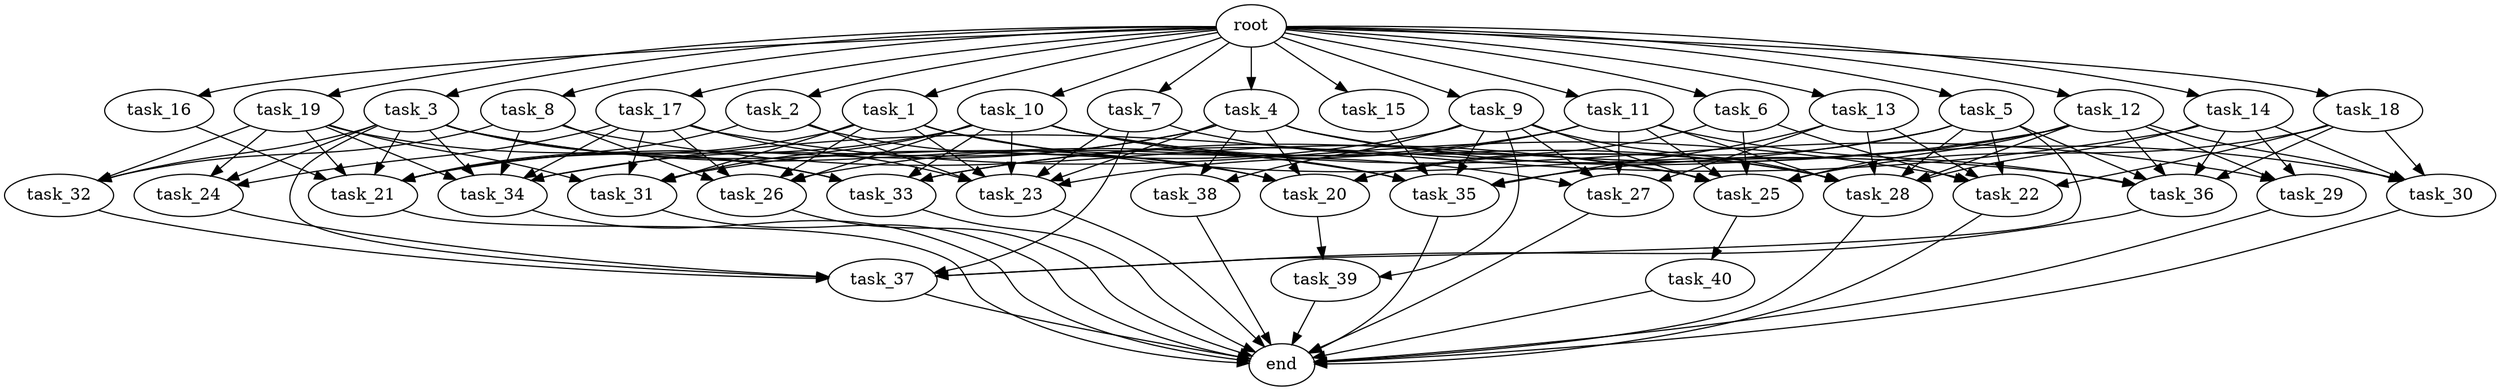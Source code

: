 digraph G {
  root [size="0.000000e+00"];
  task_1 [size="7.348304e+10"];
  task_2 [size="8.651748e+10"];
  task_3 [size="3.998773e+10"];
  task_4 [size="5.148164e+10"];
  task_5 [size="7.101446e+10"];
  task_6 [size="4.509947e+10"];
  task_7 [size="1.873723e+10"];
  task_8 [size="9.163729e+10"];
  task_9 [size="4.338850e+10"];
  task_10 [size="3.011778e+10"];
  task_11 [size="2.471344e+10"];
  task_12 [size="5.252393e+10"];
  task_13 [size="4.895085e+09"];
  task_14 [size="9.475324e+10"];
  task_15 [size="8.074987e+10"];
  task_16 [size="8.952233e+10"];
  task_17 [size="8.131172e+10"];
  task_18 [size="9.573608e+09"];
  task_19 [size="2.002221e+10"];
  task_20 [size="5.279274e+10"];
  task_21 [size="1.896804e+10"];
  task_22 [size="7.644594e+10"];
  task_23 [size="8.472933e+09"];
  task_24 [size="9.910430e+10"];
  task_25 [size="4.025107e+10"];
  task_26 [size="2.942803e+09"];
  task_27 [size="8.968151e+10"];
  task_28 [size="2.896639e+10"];
  task_29 [size="4.976538e+09"];
  task_30 [size="9.788908e+10"];
  task_31 [size="6.984253e+10"];
  task_32 [size="9.299533e+10"];
  task_33 [size="1.468794e+10"];
  task_34 [size="6.169780e+10"];
  task_35 [size="7.470183e+10"];
  task_36 [size="6.743205e+09"];
  task_37 [size="7.924302e+10"];
  task_38 [size="7.412171e+10"];
  task_39 [size="6.613688e+10"];
  task_40 [size="8.529218e+10"];
  end [size="0.000000e+00"];

  root -> task_1 [size="1.000000e-12"];
  root -> task_2 [size="1.000000e-12"];
  root -> task_3 [size="1.000000e-12"];
  root -> task_4 [size="1.000000e-12"];
  root -> task_5 [size="1.000000e-12"];
  root -> task_6 [size="1.000000e-12"];
  root -> task_7 [size="1.000000e-12"];
  root -> task_8 [size="1.000000e-12"];
  root -> task_9 [size="1.000000e-12"];
  root -> task_10 [size="1.000000e-12"];
  root -> task_11 [size="1.000000e-12"];
  root -> task_12 [size="1.000000e-12"];
  root -> task_13 [size="1.000000e-12"];
  root -> task_14 [size="1.000000e-12"];
  root -> task_15 [size="1.000000e-12"];
  root -> task_16 [size="1.000000e-12"];
  root -> task_17 [size="1.000000e-12"];
  root -> task_18 [size="1.000000e-12"];
  root -> task_19 [size="1.000000e-12"];
  task_1 -> task_21 [size="2.709720e+07"];
  task_1 -> task_23 [size="1.210419e+07"];
  task_1 -> task_26 [size="5.885606e+06"];
  task_1 -> task_31 [size="1.396851e+08"];
  task_1 -> task_35 [size="1.245030e+08"];
  task_1 -> task_36 [size="1.123867e+07"];
  task_2 -> task_20 [size="1.055855e+08"];
  task_2 -> task_21 [size="2.709720e+07"];
  task_2 -> task_23 [size="1.210419e+07"];
  task_3 -> task_20 [size="1.055855e+08"];
  task_3 -> task_21 [size="2.709720e+07"];
  task_3 -> task_24 [size="3.303477e+08"];
  task_3 -> task_32 [size="3.099844e+08"];
  task_3 -> task_33 [size="2.937588e+07"];
  task_3 -> task_34 [size="1.028297e+08"];
  task_3 -> task_35 [size="1.245030e+08"];
  task_3 -> task_37 [size="1.320717e+08"];
  task_4 -> task_20 [size="1.055855e+08"];
  task_4 -> task_21 [size="2.709720e+07"];
  task_4 -> task_23 [size="1.210419e+07"];
  task_4 -> task_28 [size="3.620799e+07"];
  task_4 -> task_30 [size="2.447227e+08"];
  task_4 -> task_34 [size="1.028297e+08"];
  task_4 -> task_38 [size="3.706086e+08"];
  task_5 -> task_20 [size="1.055855e+08"];
  task_5 -> task_22 [size="1.528919e+08"];
  task_5 -> task_28 [size="3.620799e+07"];
  task_5 -> task_33 [size="2.937588e+07"];
  task_5 -> task_36 [size="1.123867e+07"];
  task_5 -> task_37 [size="1.320717e+08"];
  task_6 -> task_20 [size="1.055855e+08"];
  task_6 -> task_22 [size="1.528919e+08"];
  task_6 -> task_25 [size="5.750153e+07"];
  task_7 -> task_23 [size="1.210419e+07"];
  task_7 -> task_25 [size="5.750153e+07"];
  task_7 -> task_37 [size="1.320717e+08"];
  task_8 -> task_25 [size="5.750153e+07"];
  task_8 -> task_26 [size="5.885606e+06"];
  task_8 -> task_32 [size="3.099844e+08"];
  task_8 -> task_34 [size="1.028297e+08"];
  task_9 -> task_25 [size="5.750153e+07"];
  task_9 -> task_27 [size="2.242038e+08"];
  task_9 -> task_28 [size="3.620799e+07"];
  task_9 -> task_31 [size="1.396851e+08"];
  task_9 -> task_35 [size="1.245030e+08"];
  task_9 -> task_38 [size="3.706086e+08"];
  task_9 -> task_39 [size="3.306844e+08"];
  task_10 -> task_21 [size="2.709720e+07"];
  task_10 -> task_23 [size="1.210419e+07"];
  task_10 -> task_26 [size="5.885606e+06"];
  task_10 -> task_27 [size="2.242038e+08"];
  task_10 -> task_28 [size="3.620799e+07"];
  task_10 -> task_29 [size="1.658846e+07"];
  task_10 -> task_31 [size="1.396851e+08"];
  task_10 -> task_33 [size="2.937588e+07"];
  task_11 -> task_23 [size="1.210419e+07"];
  task_11 -> task_25 [size="5.750153e+07"];
  task_11 -> task_26 [size="5.885606e+06"];
  task_11 -> task_27 [size="2.242038e+08"];
  task_11 -> task_28 [size="3.620799e+07"];
  task_11 -> task_36 [size="1.123867e+07"];
  task_12 -> task_25 [size="5.750153e+07"];
  task_12 -> task_28 [size="3.620799e+07"];
  task_12 -> task_29 [size="1.658846e+07"];
  task_12 -> task_30 [size="2.447227e+08"];
  task_12 -> task_33 [size="2.937588e+07"];
  task_12 -> task_35 [size="1.245030e+08"];
  task_12 -> task_36 [size="1.123867e+07"];
  task_13 -> task_22 [size="1.528919e+08"];
  task_13 -> task_27 [size="2.242038e+08"];
  task_13 -> task_28 [size="3.620799e+07"];
  task_13 -> task_35 [size="1.245030e+08"];
  task_14 -> task_28 [size="3.620799e+07"];
  task_14 -> task_29 [size="1.658846e+07"];
  task_14 -> task_30 [size="2.447227e+08"];
  task_14 -> task_34 [size="1.028297e+08"];
  task_14 -> task_36 [size="1.123867e+07"];
  task_15 -> task_35 [size="1.245030e+08"];
  task_16 -> task_21 [size="2.709720e+07"];
  task_17 -> task_22 [size="1.528919e+08"];
  task_17 -> task_23 [size="1.210419e+07"];
  task_17 -> task_24 [size="3.303477e+08"];
  task_17 -> task_26 [size="5.885606e+06"];
  task_17 -> task_31 [size="1.396851e+08"];
  task_17 -> task_34 [size="1.028297e+08"];
  task_18 -> task_22 [size="1.528919e+08"];
  task_18 -> task_25 [size="5.750153e+07"];
  task_18 -> task_30 [size="2.447227e+08"];
  task_18 -> task_36 [size="1.123867e+07"];
  task_19 -> task_21 [size="2.709720e+07"];
  task_19 -> task_24 [size="3.303477e+08"];
  task_19 -> task_31 [size="1.396851e+08"];
  task_19 -> task_32 [size="3.099844e+08"];
  task_19 -> task_33 [size="2.937588e+07"];
  task_19 -> task_34 [size="1.028297e+08"];
  task_20 -> task_39 [size="3.306844e+08"];
  task_21 -> end [size="1.000000e-12"];
  task_22 -> end [size="1.000000e-12"];
  task_23 -> end [size="1.000000e-12"];
  task_24 -> task_37 [size="1.320717e+08"];
  task_25 -> task_40 [size="8.529218e+08"];
  task_26 -> end [size="1.000000e-12"];
  task_27 -> end [size="1.000000e-12"];
  task_28 -> end [size="1.000000e-12"];
  task_29 -> end [size="1.000000e-12"];
  task_30 -> end [size="1.000000e-12"];
  task_31 -> end [size="1.000000e-12"];
  task_32 -> task_37 [size="1.320717e+08"];
  task_33 -> end [size="1.000000e-12"];
  task_34 -> end [size="1.000000e-12"];
  task_35 -> end [size="1.000000e-12"];
  task_36 -> task_37 [size="1.320717e+08"];
  task_37 -> end [size="1.000000e-12"];
  task_38 -> end [size="1.000000e-12"];
  task_39 -> end [size="1.000000e-12"];
  task_40 -> end [size="1.000000e-12"];
}
